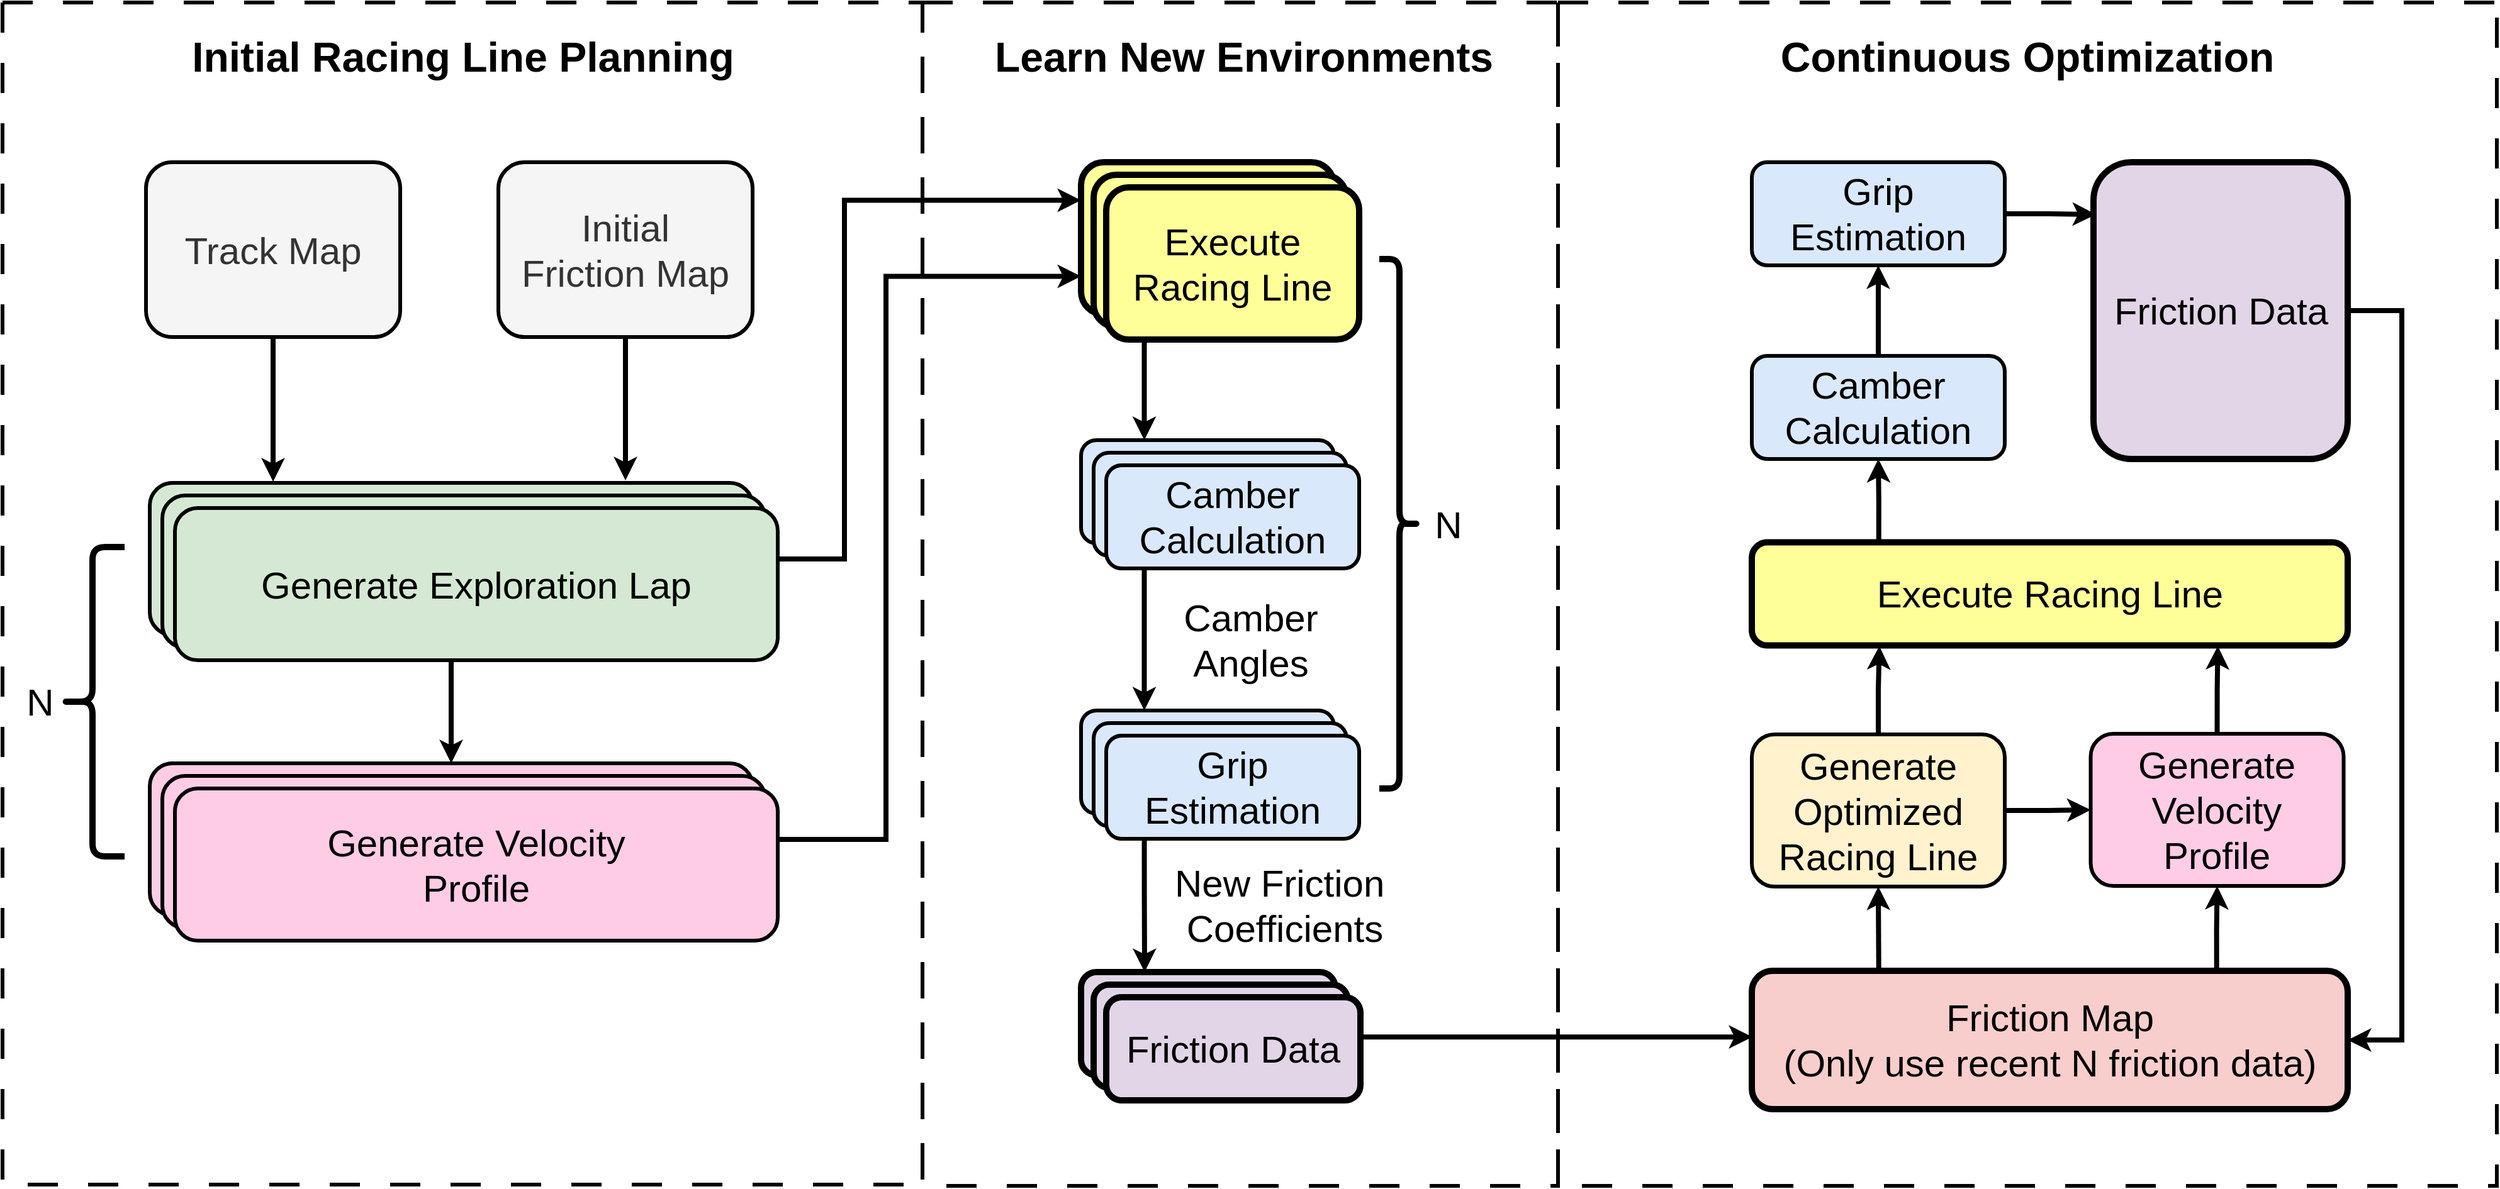 <mxfile version="27.0.2">
  <diagram name="Page-1" id="ZVD0Zlrxn-nUD54Zjo7Q">
    <mxGraphModel dx="2290" dy="1236" grid="0" gridSize="10" guides="1" tooltips="1" connect="1" arrows="1" fold="1" page="0" pageScale="1" pageWidth="850" pageHeight="1100" math="0" shadow="0">
      <root>
        <mxCell id="0" />
        <mxCell id="1" parent="0" />
        <mxCell id="qEiRsSMY-MSFoVSAuUhn-118" style="edgeStyle=orthogonalEdgeStyle;shape=connector;rounded=0;orthogonalLoop=1;jettySize=auto;html=1;exitX=1;exitY=0.5;exitDx=0;exitDy=0;strokeColor=default;strokeWidth=4;align=center;verticalAlign=middle;fontFamily=Helvetica;fontSize=30;fontColor=default;labelBackgroundColor=default;endArrow=classic;entryX=0.001;entryY=0.478;entryDx=0;entryDy=0;entryPerimeter=0;" parent="1" source="qEiRsSMY-MSFoVSAuUhn-117" target="qEiRsSMY-MSFoVSAuUhn-114" edge="1">
          <mxGeometry relative="1" as="geometry">
            <mxPoint x="595" y="655" as="targetPoint" />
            <Array as="points">
              <mxPoint x="409" y="654" />
            </Array>
          </mxGeometry>
        </mxCell>
        <mxCell id="qEiRsSMY-MSFoVSAuUhn-172" style="edgeStyle=orthogonalEdgeStyle;shape=connector;rounded=0;orthogonalLoop=1;jettySize=auto;html=1;exitX=1;exitY=0.5;exitDx=0;exitDy=0;entryX=0;entryY=0.75;entryDx=0;entryDy=0;strokeColor=default;strokeWidth=4;align=center;verticalAlign=middle;fontFamily=Helvetica;fontSize=30;fontColor=default;labelBackgroundColor=default;endArrow=classic;" parent="1" source="qEiRsSMY-MSFoVSAuUhn-166" target="qEiRsSMY-MSFoVSAuUhn-151" edge="1">
          <mxGeometry relative="1" as="geometry">
            <Array as="points">
              <mxPoint x="104" y="496" />
              <mxPoint x="104" y="49" />
            </Array>
          </mxGeometry>
        </mxCell>
        <mxCell id="qEiRsSMY-MSFoVSAuUhn-173" style="edgeStyle=orthogonalEdgeStyle;shape=connector;rounded=0;orthogonalLoop=1;jettySize=auto;html=1;exitX=1;exitY=0.5;exitDx=0;exitDy=0;entryX=0;entryY=0.25;entryDx=0;entryDy=0;strokeColor=default;strokeWidth=4;align=center;verticalAlign=middle;fontFamily=Helvetica;fontSize=30;fontColor=default;labelBackgroundColor=default;endArrow=classic;" parent="1" source="qEiRsSMY-MSFoVSAuUhn-167" target="qEiRsSMY-MSFoVSAuUhn-151" edge="1">
          <mxGeometry relative="1" as="geometry">
            <Array as="points">
              <mxPoint x="71" y="274" />
              <mxPoint x="71" y="-12" />
            </Array>
          </mxGeometry>
        </mxCell>
        <mxCell id="qEiRsSMY-MSFoVSAuUhn-182" value="" style="group" parent="1" vertex="1" connectable="0">
          <mxGeometry x="259" y="-42" width="322" height="746" as="geometry" />
        </mxCell>
        <mxCell id="qEiRsSMY-MSFoVSAuUhn-14" style="edgeStyle=orthogonalEdgeStyle;shape=connector;rounded=0;orthogonalLoop=1;jettySize=auto;html=1;exitX=0.25;exitY=1;exitDx=0;exitDy=0;entryX=0.25;entryY=0;entryDx=0;entryDy=0;strokeColor=default;strokeWidth=4;align=center;verticalAlign=middle;fontFamily=Helvetica;fontSize=30;fontColor=default;labelBackgroundColor=default;endArrow=classic;movable=1;resizable=1;rotatable=1;deletable=1;editable=1;locked=0;connectable=1;" parent="qEiRsSMY-MSFoVSAuUhn-182" source="qEiRsSMY-MSFoVSAuUhn-3" target="qEiRsSMY-MSFoVSAuUhn-5" edge="1">
          <mxGeometry relative="1" as="geometry" />
        </mxCell>
        <mxCell id="qEiRsSMY-MSFoVSAuUhn-3" value="Camber Calculation" style="rounded=1;whiteSpace=wrap;html=1;strokeColor=#000000;strokeWidth=3;align=center;verticalAlign=middle;fontFamily=Helvetica;fontSize=30;fontColor=default;fillColor=#dae8fc;movable=1;resizable=1;rotatable=1;deletable=1;editable=1;locked=0;connectable=1;" parent="qEiRsSMY-MSFoVSAuUhn-182" vertex="1">
          <mxGeometry y="221" width="201" height="82" as="geometry" />
        </mxCell>
        <mxCell id="qEiRsSMY-MSFoVSAuUhn-5" value="Grip Estimation" style="rounded=1;whiteSpace=wrap;html=1;strokeColor=#000000;strokeWidth=3;align=center;verticalAlign=middle;fontFamily=Helvetica;fontSize=30;fontColor=default;fillColor=#dae8fc;movable=1;resizable=1;rotatable=1;deletable=1;editable=1;locked=0;connectable=1;" parent="qEiRsSMY-MSFoVSAuUhn-182" vertex="1">
          <mxGeometry y="436" width="201" height="82" as="geometry" />
        </mxCell>
        <mxCell id="qEiRsSMY-MSFoVSAuUhn-15" style="edgeStyle=orthogonalEdgeStyle;shape=connector;rounded=0;orthogonalLoop=1;jettySize=auto;html=1;exitX=0.25;exitY=1;exitDx=0;exitDy=0;strokeColor=default;strokeWidth=4;align=center;verticalAlign=middle;fontFamily=Helvetica;fontSize=30;fontColor=default;labelBackgroundColor=default;endArrow=classic;movable=1;resizable=1;rotatable=1;deletable=1;editable=1;locked=0;connectable=1;entryX=0.25;entryY=0;entryDx=0;entryDy=0;" parent="qEiRsSMY-MSFoVSAuUhn-182" source="qEiRsSMY-MSFoVSAuUhn-5" target="qEiRsSMY-MSFoVSAuUhn-117" edge="1">
          <mxGeometry relative="1" as="geometry">
            <mxPoint x="50" y="642" as="targetPoint" />
          </mxGeometry>
        </mxCell>
        <mxCell id="qEiRsSMY-MSFoVSAuUhn-66" value="Camber Calculation" style="rounded=1;whiteSpace=wrap;html=1;strokeColor=#000000;strokeWidth=3;align=center;verticalAlign=middle;fontFamily=Helvetica;fontSize=30;fontColor=default;fillColor=#dae8fc;movable=1;resizable=1;rotatable=1;deletable=1;editable=1;locked=0;connectable=1;" parent="qEiRsSMY-MSFoVSAuUhn-182" vertex="1">
          <mxGeometry x="10" y="231" width="201" height="82" as="geometry" />
        </mxCell>
        <mxCell id="qEiRsSMY-MSFoVSAuUhn-67" value="Grip Estimation" style="rounded=1;whiteSpace=wrap;html=1;strokeColor=#000000;strokeWidth=3;align=center;verticalAlign=middle;fontFamily=Helvetica;fontSize=30;fontColor=default;fillColor=#dae8fc;movable=1;resizable=1;rotatable=1;deletable=1;editable=1;locked=0;connectable=1;" parent="qEiRsSMY-MSFoVSAuUhn-182" vertex="1">
          <mxGeometry x="10" y="446" width="201" height="82" as="geometry" />
        </mxCell>
        <mxCell id="qEiRsSMY-MSFoVSAuUhn-74" value="Camber Calculation" style="rounded=1;whiteSpace=wrap;html=1;strokeColor=#000000;strokeWidth=3;align=center;verticalAlign=middle;fontFamily=Helvetica;fontSize=30;fontColor=default;fillColor=#dae8fc;movable=1;resizable=1;rotatable=1;deletable=1;editable=1;locked=0;connectable=1;" parent="qEiRsSMY-MSFoVSAuUhn-182" vertex="1">
          <mxGeometry x="20" y="241" width="201" height="82" as="geometry" />
        </mxCell>
        <mxCell id="qEiRsSMY-MSFoVSAuUhn-75" value="Grip Estimation" style="rounded=1;whiteSpace=wrap;html=1;strokeColor=#000000;strokeWidth=3;align=center;verticalAlign=middle;fontFamily=Helvetica;fontSize=30;fontColor=default;fillColor=#dae8fc;movable=1;resizable=1;rotatable=1;deletable=1;editable=1;locked=0;connectable=1;" parent="qEiRsSMY-MSFoVSAuUhn-182" vertex="1">
          <mxGeometry x="20" y="456" width="201" height="82" as="geometry" />
        </mxCell>
        <mxCell id="qEiRsSMY-MSFoVSAuUhn-106" value="Camber Angles" style="text;html=1;align=center;verticalAlign=middle;whiteSpace=wrap;rounded=0;fontFamily=Helvetica;fontSize=30;fontColor=default;labelBackgroundColor=none;" parent="qEiRsSMY-MSFoVSAuUhn-182" vertex="1">
          <mxGeometry x="105" y="365" width="60" height="30" as="geometry" />
        </mxCell>
        <mxCell id="qEiRsSMY-MSFoVSAuUhn-107" value="&lt;span style=&quot;&quot;&gt;New Friction&amp;nbsp;&lt;/span&gt;&lt;div&gt;Coefficients&lt;/div&gt;" style="text;html=1;align=center;verticalAlign=middle;whiteSpace=wrap;rounded=0;fontFamily=Helvetica;fontSize=30;fontColor=default;labelBackgroundColor=none;" parent="qEiRsSMY-MSFoVSAuUhn-182" vertex="1">
          <mxGeometry x="70" y="576" width="184" height="30" as="geometry" />
        </mxCell>
        <mxCell id="qEiRsSMY-MSFoVSAuUhn-105" value="N" style="text;html=1;align=center;verticalAlign=middle;whiteSpace=wrap;rounded=0;fontFamily=Helvetica;fontSize=30;fontColor=default;labelBackgroundColor=default;container=0;" parent="qEiRsSMY-MSFoVSAuUhn-182" vertex="1">
          <mxGeometry x="262" y="272.5" width="60" height="30" as="geometry" />
        </mxCell>
        <mxCell id="qEiRsSMY-MSFoVSAuUhn-117" value="Friction Data" style="rounded=1;whiteSpace=wrap;html=1;strokeColor=#000000;strokeWidth=5;align=center;verticalAlign=middle;fontFamily=Helvetica;fontSize=30;fillColor=#e1d5e7;" parent="qEiRsSMY-MSFoVSAuUhn-182" vertex="1">
          <mxGeometry y="644" width="202" height="82" as="geometry" />
        </mxCell>
        <mxCell id="qEiRsSMY-MSFoVSAuUhn-126" value="Friction Data" style="rounded=1;whiteSpace=wrap;html=1;strokeColor=#000000;strokeWidth=5;align=center;verticalAlign=middle;fontFamily=Helvetica;fontSize=30;fillColor=#e1d5e7;" parent="qEiRsSMY-MSFoVSAuUhn-182" vertex="1">
          <mxGeometry x="10" y="654" width="202" height="82" as="geometry" />
        </mxCell>
        <mxCell id="qEiRsSMY-MSFoVSAuUhn-127" value="Friction Data" style="rounded=1;whiteSpace=wrap;html=1;strokeColor=#000000;strokeWidth=5;align=center;verticalAlign=middle;fontFamily=Helvetica;fontSize=30;fillColor=#e1d5e7;" parent="qEiRsSMY-MSFoVSAuUhn-182" vertex="1">
          <mxGeometry x="20" y="664" width="202" height="82" as="geometry" />
        </mxCell>
        <mxCell id="qEiRsSMY-MSFoVSAuUhn-155" style="edgeStyle=orthogonalEdgeStyle;shape=connector;rounded=0;orthogonalLoop=1;jettySize=auto;html=1;exitX=0.25;exitY=1;exitDx=0;exitDy=0;entryX=0.25;entryY=0;entryDx=0;entryDy=0;strokeColor=default;strokeWidth=4;align=center;verticalAlign=middle;fontFamily=Helvetica;fontSize=30;fontColor=default;labelBackgroundColor=default;endArrow=classic;" parent="qEiRsSMY-MSFoVSAuUhn-182" source="qEiRsSMY-MSFoVSAuUhn-151" target="qEiRsSMY-MSFoVSAuUhn-3" edge="1">
          <mxGeometry relative="1" as="geometry" />
        </mxCell>
        <mxCell id="qEiRsSMY-MSFoVSAuUhn-151" value="Execute Racing Line" style="rounded=1;whiteSpace=wrap;html=1;strokeColor=#000000;strokeWidth=5;align=center;verticalAlign=middle;fontFamily=Helvetica;fontSize=30;fillColor=#FFFF99;movable=1;resizable=1;rotatable=1;deletable=1;editable=1;locked=0;connectable=1;" parent="qEiRsSMY-MSFoVSAuUhn-182" vertex="1">
          <mxGeometry width="201" height="121" as="geometry" />
        </mxCell>
        <mxCell id="qEiRsSMY-MSFoVSAuUhn-154" value="" style="shape=curlyBracket;whiteSpace=wrap;html=1;rounded=1;flipH=1;labelPosition=right;verticalLabelPosition=middle;align=left;verticalAlign=middle;strokeColor=#000000;strokeWidth=5;fontFamily=Helvetica;fontSize=30;fontColor=default;labelBackgroundColor=default;fillColor=#dae8fc;" parent="qEiRsSMY-MSFoVSAuUhn-182" vertex="1">
          <mxGeometry x="237" y="77" width="32" height="421" as="geometry" />
        </mxCell>
        <mxCell id="qEiRsSMY-MSFoVSAuUhn-156" value="Execute Racing Line" style="rounded=1;whiteSpace=wrap;html=1;strokeColor=#000000;strokeWidth=5;align=center;verticalAlign=middle;fontFamily=Helvetica;fontSize=30;fillColor=#FFFF99;movable=1;resizable=1;rotatable=1;deletable=1;editable=1;locked=0;connectable=1;" parent="qEiRsSMY-MSFoVSAuUhn-182" vertex="1">
          <mxGeometry x="10" y="10" width="201" height="121" as="geometry" />
        </mxCell>
        <mxCell id="qEiRsSMY-MSFoVSAuUhn-157" value="Execute Racing Line" style="rounded=1;whiteSpace=wrap;html=1;strokeColor=#000000;strokeWidth=5;align=center;verticalAlign=middle;fontFamily=Helvetica;fontSize=30;fillColor=#FFFF99;movable=1;resizable=1;rotatable=1;deletable=1;editable=1;locked=0;connectable=1;" parent="qEiRsSMY-MSFoVSAuUhn-182" vertex="1">
          <mxGeometry x="20" y="20" width="201" height="121" as="geometry" />
        </mxCell>
        <mxCell id="qEiRsSMY-MSFoVSAuUhn-183" value="" style="group" parent="1" vertex="1" connectable="0">
          <mxGeometry x="792" y="-42" width="516.5" height="753" as="geometry" />
        </mxCell>
        <mxCell id="qEiRsSMY-MSFoVSAuUhn-131" style="edgeStyle=orthogonalEdgeStyle;shape=connector;rounded=0;orthogonalLoop=1;jettySize=auto;html=1;exitX=0.78;exitY=-0.006;exitDx=0;exitDy=0;entryX=0.5;entryY=1;entryDx=0;entryDy=0;strokeColor=default;strokeWidth=4;align=center;verticalAlign=middle;fontFamily=Helvetica;fontSize=30;fontColor=default;labelBackgroundColor=default;endArrow=classic;exitPerimeter=0;" parent="qEiRsSMY-MSFoVSAuUhn-183" source="qEiRsSMY-MSFoVSAuUhn-114" target="qEiRsSMY-MSFoVSAuUhn-130" edge="1">
          <mxGeometry relative="1" as="geometry" />
        </mxCell>
        <mxCell id="qEiRsSMY-MSFoVSAuUhn-114" value="Friction Map&lt;div&gt;(Only use recent N friction data)&lt;/div&gt;" style="rounded=1;whiteSpace=wrap;html=1;strokeColor=#000000;strokeWidth=5;align=center;verticalAlign=middle;fontFamily=Helvetica;fontSize=30;fillColor=#f8cecc;" parent="qEiRsSMY-MSFoVSAuUhn-183" vertex="1">
          <mxGeometry y="643" width="473.5" height="110" as="geometry" />
        </mxCell>
        <mxCell id="qEiRsSMY-MSFoVSAuUhn-132" style="edgeStyle=orthogonalEdgeStyle;shape=connector;rounded=0;orthogonalLoop=1;jettySize=auto;html=1;exitX=1;exitY=0.5;exitDx=0;exitDy=0;entryX=0;entryY=0.5;entryDx=0;entryDy=0;strokeColor=default;strokeWidth=4;align=center;verticalAlign=middle;fontFamily=Helvetica;fontSize=30;fontColor=default;labelBackgroundColor=default;endArrow=classic;" parent="qEiRsSMY-MSFoVSAuUhn-183" source="qEiRsSMY-MSFoVSAuUhn-120" target="qEiRsSMY-MSFoVSAuUhn-130" edge="1">
          <mxGeometry relative="1" as="geometry" />
        </mxCell>
        <mxCell id="qEiRsSMY-MSFoVSAuUhn-120" value="Generate Optimized Racing Line" style="rounded=1;whiteSpace=wrap;html=1;strokeColor=#000000;strokeWidth=3;align=center;verticalAlign=middle;fontFamily=Helvetica;fontSize=30;fillColor=#fff2cc;movable=1;resizable=1;rotatable=1;deletable=1;editable=1;locked=0;connectable=1;" parent="qEiRsSMY-MSFoVSAuUhn-183" vertex="1">
          <mxGeometry y="455" width="201" height="121" as="geometry" />
        </mxCell>
        <mxCell id="qEiRsSMY-MSFoVSAuUhn-128" value="" style="endArrow=classic;html=1;rounded=0;strokeColor=default;strokeWidth=4;align=center;verticalAlign=middle;fontFamily=Helvetica;fontSize=30;fontColor=default;labelBackgroundColor=default;exitX=0.213;exitY=-0.009;exitDx=0;exitDy=0;exitPerimeter=0;entryX=0.5;entryY=1;entryDx=0;entryDy=0;" parent="qEiRsSMY-MSFoVSAuUhn-183" source="qEiRsSMY-MSFoVSAuUhn-114" target="qEiRsSMY-MSFoVSAuUhn-120" edge="1">
          <mxGeometry width="50" height="50" relative="1" as="geometry">
            <mxPoint x="246.5" y="596" as="sourcePoint" />
            <mxPoint x="296.5" y="546" as="targetPoint" />
          </mxGeometry>
        </mxCell>
        <mxCell id="qEiRsSMY-MSFoVSAuUhn-130" value="Generate Velocity&lt;div&gt;Profile&lt;/div&gt;" style="rounded=1;whiteSpace=wrap;html=1;strokeColor=#000000;strokeWidth=3;align=center;verticalAlign=middle;fontFamily=Helvetica;fontSize=30;fillColor=#FFCCE6;movable=1;resizable=1;rotatable=1;deletable=1;editable=1;locked=0;connectable=1;" parent="qEiRsSMY-MSFoVSAuUhn-183" vertex="1">
          <mxGeometry x="269.25" y="454.5" width="201" height="121" as="geometry" />
        </mxCell>
        <mxCell id="qEiRsSMY-MSFoVSAuUhn-137" value="Execute Racing Line" style="rounded=1;whiteSpace=wrap;html=1;strokeColor=#000000;strokeWidth=5;align=center;verticalAlign=middle;fontFamily=Helvetica;fontSize=30;fillColor=#FFFF99;" parent="qEiRsSMY-MSFoVSAuUhn-183" vertex="1">
          <mxGeometry y="302.25" width="473.5" height="82" as="geometry" />
        </mxCell>
        <mxCell id="qEiRsSMY-MSFoVSAuUhn-138" style="edgeStyle=orthogonalEdgeStyle;shape=connector;rounded=0;orthogonalLoop=1;jettySize=auto;html=1;exitX=0.5;exitY=0;exitDx=0;exitDy=0;entryX=0.214;entryY=1.006;entryDx=0;entryDy=0;entryPerimeter=0;strokeColor=default;strokeWidth=4;align=center;verticalAlign=middle;fontFamily=Helvetica;fontSize=30;fontColor=default;labelBackgroundColor=default;endArrow=classic;" parent="qEiRsSMY-MSFoVSAuUhn-183" source="qEiRsSMY-MSFoVSAuUhn-120" target="qEiRsSMY-MSFoVSAuUhn-137" edge="1">
          <mxGeometry relative="1" as="geometry" />
        </mxCell>
        <mxCell id="qEiRsSMY-MSFoVSAuUhn-139" style="edgeStyle=orthogonalEdgeStyle;shape=connector;rounded=0;orthogonalLoop=1;jettySize=auto;html=1;exitX=0.5;exitY=0;exitDx=0;exitDy=0;entryX=0.782;entryY=1.006;entryDx=0;entryDy=0;entryPerimeter=0;strokeColor=default;strokeWidth=4;align=center;verticalAlign=middle;fontFamily=Helvetica;fontSize=30;fontColor=default;labelBackgroundColor=default;endArrow=classic;" parent="qEiRsSMY-MSFoVSAuUhn-183" source="qEiRsSMY-MSFoVSAuUhn-130" target="qEiRsSMY-MSFoVSAuUhn-137" edge="1">
          <mxGeometry relative="1" as="geometry" />
        </mxCell>
        <mxCell id="qEiRsSMY-MSFoVSAuUhn-145" style="edgeStyle=orthogonalEdgeStyle;shape=connector;rounded=0;orthogonalLoop=1;jettySize=auto;html=1;exitX=0.5;exitY=0;exitDx=0;exitDy=0;entryX=0.5;entryY=1;entryDx=0;entryDy=0;strokeColor=default;strokeWidth=4;align=center;verticalAlign=middle;fontFamily=Helvetica;fontSize=30;fontColor=default;labelBackgroundColor=default;endArrow=classic;" parent="qEiRsSMY-MSFoVSAuUhn-183" source="qEiRsSMY-MSFoVSAuUhn-140" target="qEiRsSMY-MSFoVSAuUhn-141" edge="1">
          <mxGeometry relative="1" as="geometry" />
        </mxCell>
        <mxCell id="qEiRsSMY-MSFoVSAuUhn-140" value="Camber Calculation" style="rounded=1;whiteSpace=wrap;html=1;strokeColor=#000000;strokeWidth=3;align=center;verticalAlign=middle;fontFamily=Helvetica;fontSize=30;fontColor=default;fillColor=#dae8fc;movable=1;resizable=1;rotatable=1;deletable=1;editable=1;locked=0;connectable=1;" parent="qEiRsSMY-MSFoVSAuUhn-183" vertex="1">
          <mxGeometry y="154" width="201" height="82" as="geometry" />
        </mxCell>
        <mxCell id="qEiRsSMY-MSFoVSAuUhn-141" value="Grip Estimation" style="rounded=1;whiteSpace=wrap;html=1;strokeColor=#000000;strokeWidth=3;align=center;verticalAlign=middle;fontFamily=Helvetica;fontSize=30;fontColor=default;fillColor=#dae8fc;movable=1;resizable=1;rotatable=1;deletable=1;editable=1;locked=0;connectable=1;" parent="qEiRsSMY-MSFoVSAuUhn-183" vertex="1">
          <mxGeometry width="201" height="82" as="geometry" />
        </mxCell>
        <mxCell id="qEiRsSMY-MSFoVSAuUhn-142" style="edgeStyle=orthogonalEdgeStyle;shape=connector;rounded=0;orthogonalLoop=1;jettySize=auto;html=1;exitX=0.213;exitY=0;exitDx=0;exitDy=0;entryX=0.5;entryY=1;entryDx=0;entryDy=0;strokeColor=default;strokeWidth=4;align=center;verticalAlign=middle;fontFamily=Helvetica;fontSize=30;fontColor=default;labelBackgroundColor=default;endArrow=classic;exitPerimeter=0;" parent="qEiRsSMY-MSFoVSAuUhn-183" source="qEiRsSMY-MSFoVSAuUhn-137" target="qEiRsSMY-MSFoVSAuUhn-140" edge="1">
          <mxGeometry relative="1" as="geometry">
            <mxPoint x="99.75" y="242" as="sourcePoint" />
            <mxPoint x="100.75" y="128" as="targetPoint" />
          </mxGeometry>
        </mxCell>
        <mxCell id="qEiRsSMY-MSFoVSAuUhn-148" style="edgeStyle=orthogonalEdgeStyle;shape=connector;rounded=0;orthogonalLoop=1;jettySize=auto;html=1;exitX=1;exitY=0.5;exitDx=0;exitDy=0;entryX=1;entryY=0.5;entryDx=0;entryDy=0;strokeColor=default;strokeWidth=4;align=center;verticalAlign=middle;fontFamily=Helvetica;fontSize=30;fontColor=default;labelBackgroundColor=default;endArrow=classic;" parent="qEiRsSMY-MSFoVSAuUhn-183" source="qEiRsSMY-MSFoVSAuUhn-146" target="qEiRsSMY-MSFoVSAuUhn-114" edge="1">
          <mxGeometry relative="1" as="geometry">
            <Array as="points">
              <mxPoint x="516.5" y="118" />
              <mxPoint x="516.5" y="698" />
            </Array>
          </mxGeometry>
        </mxCell>
        <mxCell id="qEiRsSMY-MSFoVSAuUhn-146" value="Friction Data" style="rounded=1;whiteSpace=wrap;html=1;strokeColor=#000000;strokeWidth=5;align=center;verticalAlign=middle;fontFamily=Helvetica;fontSize=30;fillColor=#e1d5e7;" parent="qEiRsSMY-MSFoVSAuUhn-183" vertex="1">
          <mxGeometry x="271.5" width="202" height="236" as="geometry" />
        </mxCell>
        <mxCell id="qEiRsSMY-MSFoVSAuUhn-147" style="edgeStyle=orthogonalEdgeStyle;shape=connector;rounded=0;orthogonalLoop=1;jettySize=auto;html=1;exitX=1;exitY=0.5;exitDx=0;exitDy=0;entryX=0.01;entryY=0.176;entryDx=0;entryDy=0;entryPerimeter=0;strokeColor=default;strokeWidth=4;align=center;verticalAlign=middle;fontFamily=Helvetica;fontSize=30;fontColor=default;labelBackgroundColor=default;endArrow=classic;" parent="qEiRsSMY-MSFoVSAuUhn-183" source="qEiRsSMY-MSFoVSAuUhn-141" target="qEiRsSMY-MSFoVSAuUhn-146" edge="1">
          <mxGeometry relative="1" as="geometry" />
        </mxCell>
        <mxCell id="qEiRsSMY-MSFoVSAuUhn-207" value="" style="group" parent="1" vertex="1" connectable="0">
          <mxGeometry x="-598" y="-42" width="616" height="619" as="geometry" />
        </mxCell>
        <mxCell id="qEiRsSMY-MSFoVSAuUhn-159" value="Initial&lt;div&gt;Friction Map&lt;/div&gt;" style="rounded=1;whiteSpace=wrap;html=1;strokeColor=#000000;strokeWidth=3;align=center;verticalAlign=middle;fontFamily=Helvetica;fontSize=30;fillColor=#f5f5f5;movable=1;resizable=1;rotatable=1;deletable=1;editable=1;locked=0;connectable=1;fontColor=#333333;container=0;" parent="qEiRsSMY-MSFoVSAuUhn-207" vertex="1">
          <mxGeometry x="394" width="202" height="139" as="geometry" />
        </mxCell>
        <mxCell id="qEiRsSMY-MSFoVSAuUhn-160" value="Track Map" style="rounded=1;whiteSpace=wrap;html=1;strokeColor=#000000;strokeWidth=3;align=center;verticalAlign=middle;fontFamily=Helvetica;fontSize=30;fillColor=#f5f5f5;movable=1;resizable=1;rotatable=1;deletable=1;editable=1;locked=0;connectable=1;fontColor=#333333;container=0;" parent="qEiRsSMY-MSFoVSAuUhn-207" vertex="1">
          <mxGeometry x="114" width="202" height="139" as="geometry" />
        </mxCell>
        <mxCell id="qEiRsSMY-MSFoVSAuUhn-166" value="Generate Velocity&lt;div&gt;Profile&lt;/div&gt;" style="rounded=1;whiteSpace=wrap;html=1;strokeColor=#000000;strokeWidth=3;align=center;verticalAlign=middle;fontFamily=Helvetica;fontSize=30;fillColor=#FFCCE6;movable=1;resizable=1;rotatable=1;deletable=1;editable=1;locked=0;connectable=1;container=0;" parent="qEiRsSMY-MSFoVSAuUhn-207" vertex="1">
          <mxGeometry x="117" y="478" width="479" height="121" as="geometry" />
        </mxCell>
        <mxCell id="qEiRsSMY-MSFoVSAuUhn-171" style="edgeStyle=orthogonalEdgeStyle;shape=connector;rounded=0;orthogonalLoop=1;jettySize=auto;html=1;exitX=0.5;exitY=1;exitDx=0;exitDy=0;strokeColor=default;strokeWidth=4;align=center;verticalAlign=middle;fontFamily=Helvetica;fontSize=30;fontColor=default;labelBackgroundColor=default;endArrow=classic;" parent="qEiRsSMY-MSFoVSAuUhn-207" source="qEiRsSMY-MSFoVSAuUhn-167" target="qEiRsSMY-MSFoVSAuUhn-166" edge="1">
          <mxGeometry relative="1" as="geometry" />
        </mxCell>
        <mxCell id="qEiRsSMY-MSFoVSAuUhn-167" value="Generate Exploration Lab" style="rounded=1;whiteSpace=wrap;html=1;strokeColor=#000000;strokeWidth=3;align=center;verticalAlign=middle;fontFamily=Helvetica;fontSize=30;fillColor=#d5e8d4;movable=1;resizable=1;rotatable=1;deletable=1;editable=1;locked=0;connectable=1;container=0;" parent="qEiRsSMY-MSFoVSAuUhn-207" vertex="1">
          <mxGeometry x="117" y="255" width="479" height="121" as="geometry" />
        </mxCell>
        <mxCell id="qEiRsSMY-MSFoVSAuUhn-168" style="edgeStyle=orthogonalEdgeStyle;shape=connector;rounded=0;orthogonalLoop=1;jettySize=auto;html=1;exitX=0.5;exitY=1;exitDx=0;exitDy=0;strokeColor=default;strokeWidth=4;align=center;verticalAlign=middle;fontFamily=Helvetica;fontSize=30;fontColor=default;labelBackgroundColor=default;endArrow=classic;" parent="qEiRsSMY-MSFoVSAuUhn-207" source="qEiRsSMY-MSFoVSAuUhn-160" edge="1">
          <mxGeometry relative="1" as="geometry">
            <mxPoint x="215" y="254" as="targetPoint" />
          </mxGeometry>
        </mxCell>
        <mxCell id="qEiRsSMY-MSFoVSAuUhn-169" style="edgeStyle=orthogonalEdgeStyle;shape=connector;rounded=0;orthogonalLoop=1;jettySize=auto;html=1;exitX=0.5;exitY=1;exitDx=0;exitDy=0;strokeColor=default;strokeWidth=4;align=center;verticalAlign=middle;fontFamily=Helvetica;fontSize=30;fontColor=default;labelBackgroundColor=default;endArrow=classic;" parent="qEiRsSMY-MSFoVSAuUhn-207" source="qEiRsSMY-MSFoVSAuUhn-159" edge="1">
          <mxGeometry relative="1" as="geometry">
            <mxPoint x="495" y="253" as="targetPoint" />
          </mxGeometry>
        </mxCell>
        <mxCell id="qEiRsSMY-MSFoVSAuUhn-174" value="Generate Velocity&lt;div&gt;Profile&lt;/div&gt;" style="rounded=1;whiteSpace=wrap;html=1;strokeColor=#000000;strokeWidth=3;align=center;verticalAlign=middle;fontFamily=Helvetica;fontSize=30;fillColor=#FFCCE6;movable=1;resizable=1;rotatable=1;deletable=1;editable=1;locked=0;connectable=1;container=0;" parent="qEiRsSMY-MSFoVSAuUhn-207" vertex="1">
          <mxGeometry x="127" y="488" width="479" height="121" as="geometry" />
        </mxCell>
        <mxCell id="qEiRsSMY-MSFoVSAuUhn-176" value="Generate Exploration Lab" style="rounded=1;whiteSpace=wrap;html=1;strokeColor=#000000;strokeWidth=3;align=center;verticalAlign=middle;fontFamily=Helvetica;fontSize=30;fillColor=#d5e8d4;movable=1;resizable=1;rotatable=1;deletable=1;editable=1;locked=0;connectable=1;container=0;" parent="qEiRsSMY-MSFoVSAuUhn-207" vertex="1">
          <mxGeometry x="127" y="265" width="479" height="121" as="geometry" />
        </mxCell>
        <mxCell id="qEiRsSMY-MSFoVSAuUhn-177" value="Generate Velocity&lt;div&gt;Profile&lt;/div&gt;" style="rounded=1;whiteSpace=wrap;html=1;strokeColor=#000000;strokeWidth=3;align=center;verticalAlign=middle;fontFamily=Helvetica;fontSize=30;fillColor=#FFCCE6;movable=1;resizable=1;rotatable=1;deletable=1;editable=1;locked=0;connectable=1;container=0;" parent="qEiRsSMY-MSFoVSAuUhn-207" vertex="1">
          <mxGeometry x="137" y="498" width="479" height="121" as="geometry" />
        </mxCell>
        <mxCell id="qEiRsSMY-MSFoVSAuUhn-179" value="Generate Exploration Lap" style="rounded=1;whiteSpace=wrap;html=1;strokeColor=#000000;strokeWidth=3;align=center;verticalAlign=middle;fontFamily=Helvetica;fontSize=30;fillColor=#d5e8d4;movable=1;resizable=1;rotatable=1;deletable=1;editable=1;locked=0;connectable=1;container=0;" parent="qEiRsSMY-MSFoVSAuUhn-207" vertex="1">
          <mxGeometry x="137" y="275" width="479" height="121" as="geometry" />
        </mxCell>
        <mxCell id="qEiRsSMY-MSFoVSAuUhn-185" value="" style="shape=curlyBracket;whiteSpace=wrap;html=1;rounded=1;labelPosition=left;verticalLabelPosition=middle;align=right;verticalAlign=middle;strokeColor=#000000;strokeWidth=5;fontFamily=Helvetica;fontSize=30;fontColor=default;labelBackgroundColor=default;fillColor=#dae8fc;" parent="qEiRsSMY-MSFoVSAuUhn-207" vertex="1">
          <mxGeometry x="46" y="306" width="51" height="246" as="geometry" />
        </mxCell>
        <mxCell id="qEiRsSMY-MSFoVSAuUhn-206" value="N" style="text;html=1;align=center;verticalAlign=middle;whiteSpace=wrap;rounded=0;fontFamily=Helvetica;fontSize=30;fontColor=default;labelBackgroundColor=default;container=0;" parent="qEiRsSMY-MSFoVSAuUhn-207" vertex="1">
          <mxGeometry y="414" width="60" height="30" as="geometry" />
        </mxCell>
        <mxCell id="qEiRsSMY-MSFoVSAuUhn-208" value="" style="swimlane;startSize=0;rounded=0;strokeColor=#000000;strokeWidth=3;align=center;verticalAlign=middle;fontFamily=Helvetica;fontSize=30;fontColor=default;labelBackgroundColor=default;fillColor=#dae8fc;dashed=1;dashPattern=8 8;" parent="1" vertex="1">
          <mxGeometry x="-598" y="-169" width="731" height="940" as="geometry" />
        </mxCell>
        <mxCell id="qEiRsSMY-MSFoVSAuUhn-209" value="&lt;b&gt;&lt;font style=&quot;font-size: 33px;&quot;&gt;Initial Racing Line Planning&lt;/font&gt;&lt;/b&gt;" style="text;html=1;align=center;verticalAlign=middle;whiteSpace=wrap;rounded=0;fontFamily=Helvetica;fontSize=30;fontColor=default;labelBackgroundColor=none;" parent="qEiRsSMY-MSFoVSAuUhn-208" vertex="1">
          <mxGeometry x="3.5" y="18" width="724" height="49" as="geometry" />
        </mxCell>
        <mxCell id="qEiRsSMY-MSFoVSAuUhn-210" value="" style="swimlane;startSize=0;rounded=0;strokeColor=#000000;strokeWidth=3;align=center;verticalAlign=middle;fontFamily=Helvetica;fontSize=30;fontColor=default;labelBackgroundColor=default;fillColor=#dae8fc;dashed=1;dashPattern=8 8;" parent="1" vertex="1">
          <mxGeometry x="133" y="-169" width="505" height="941" as="geometry" />
        </mxCell>
        <mxCell id="qEiRsSMY-MSFoVSAuUhn-212" value="&lt;span style=&quot;font-size: 33px;&quot;&gt;&lt;b&gt;Learn New Environments&lt;/b&gt;&lt;/span&gt;" style="text;html=1;align=center;verticalAlign=middle;whiteSpace=wrap;rounded=0;fontFamily=Helvetica;fontSize=30;fontColor=default;labelBackgroundColor=none;" parent="qEiRsSMY-MSFoVSAuUhn-210" vertex="1">
          <mxGeometry x="3" y="18" width="505" height="49" as="geometry" />
        </mxCell>
        <mxCell id="qEiRsSMY-MSFoVSAuUhn-213" value="" style="swimlane;startSize=0;rounded=0;strokeColor=#000000;strokeWidth=3;align=center;verticalAlign=middle;fontFamily=Helvetica;fontSize=30;fontColor=default;labelBackgroundColor=default;fillColor=#dae8fc;dashed=1;dashPattern=8 8;" parent="1" vertex="1">
          <mxGeometry x="638" y="-169" width="746" height="941" as="geometry" />
        </mxCell>
        <mxCell id="qEiRsSMY-MSFoVSAuUhn-214" value="&lt;span style=&quot;font-size: 33px;&quot;&gt;&lt;b&gt;Continuous Optimization&lt;/b&gt;&lt;/span&gt;" style="text;html=1;align=center;verticalAlign=middle;whiteSpace=wrap;rounded=0;fontFamily=Helvetica;fontSize=30;fontColor=default;labelBackgroundColor=none;" parent="qEiRsSMY-MSFoVSAuUhn-213" vertex="1">
          <mxGeometry y="18" width="746" height="49" as="geometry" />
        </mxCell>
      </root>
    </mxGraphModel>
  </diagram>
</mxfile>
